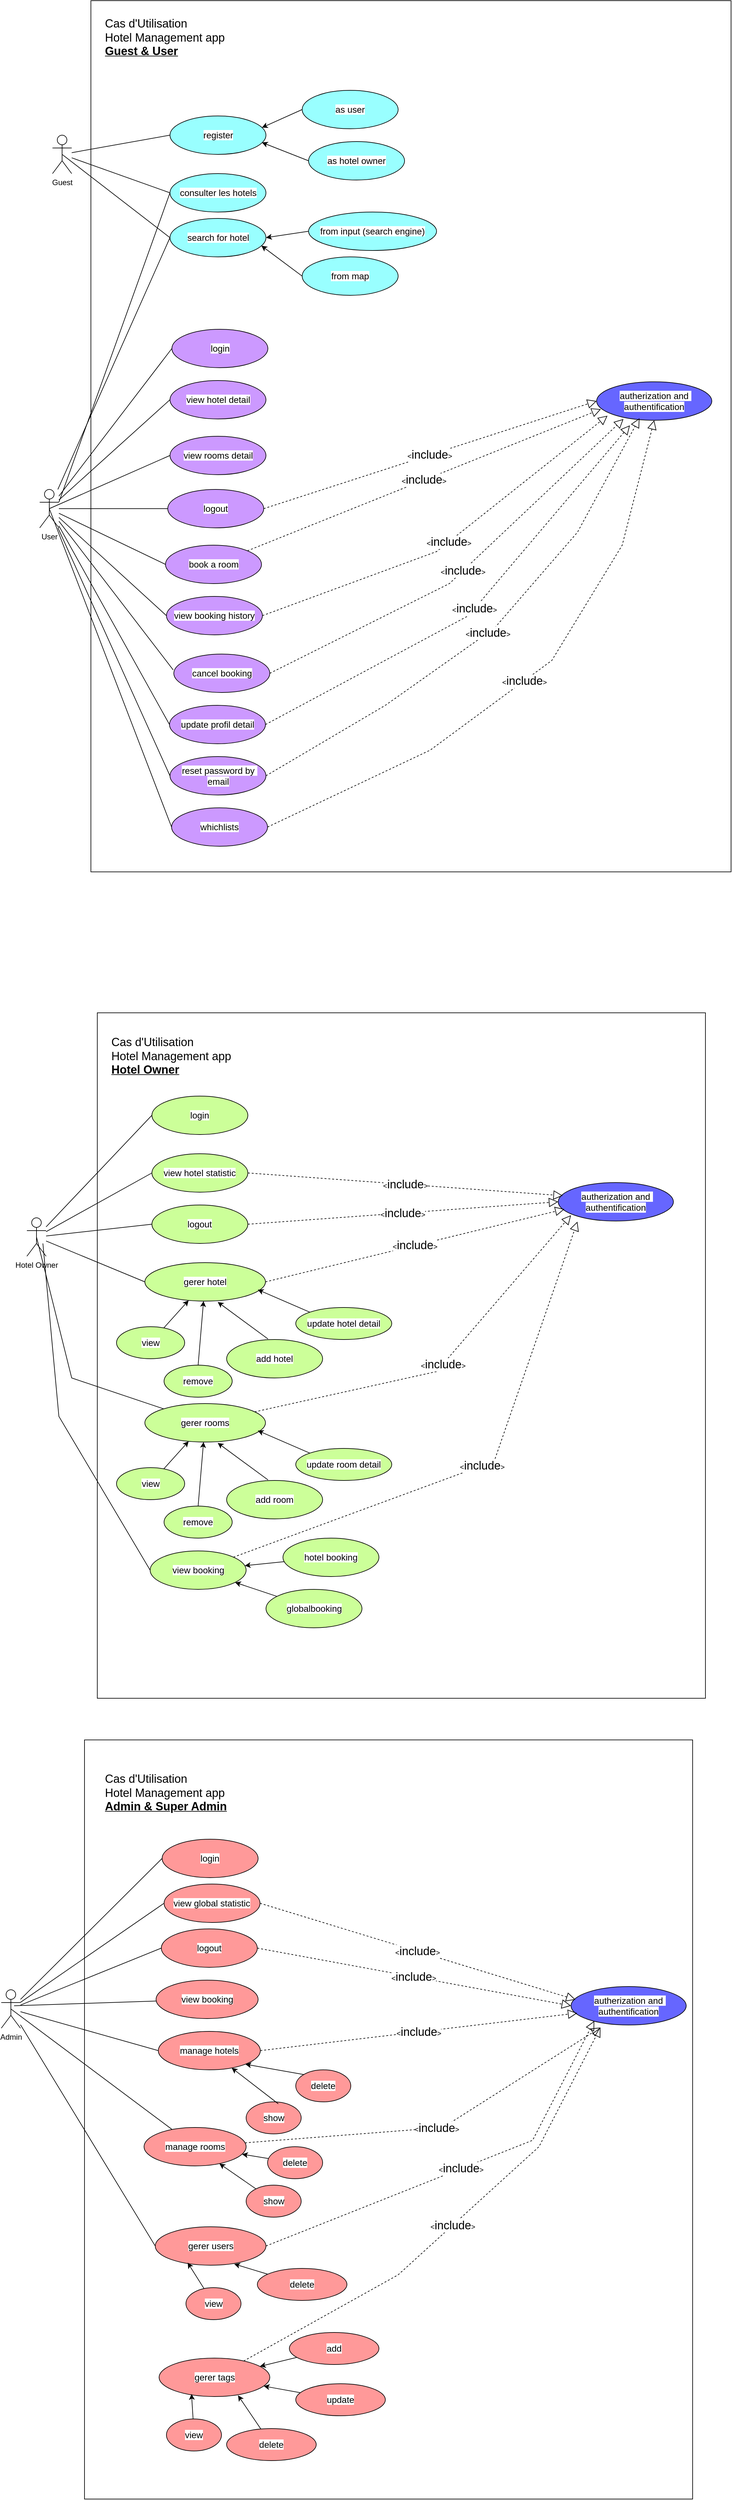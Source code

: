 <mxfile>
    <diagram id="GpANf77li3baw1R7QIYz" name="Page-1">
        <mxGraphModel dx="3803" dy="5560" grid="1" gridSize="10" guides="1" tooltips="1" connect="1" arrows="1" fold="1" page="1" pageScale="1" pageWidth="1100" pageHeight="850" background="#ffffff" math="0" shadow="0">
            <root>
                <mxCell id="0"/>
                <mxCell id="1" parent="0"/>
                <mxCell id="SRCQ-mJ2vQPZ1YFcp3_C-148" value="" style="rounded=0;whiteSpace=wrap;html=1;" parent="1" vertex="1">
                    <mxGeometry x="1200" y="-3080" width="1000" height="1360" as="geometry"/>
                </mxCell>
                <mxCell id="SRCQ-mJ2vQPZ1YFcp3_C-149" value="&lt;font style=&quot;font-size: 18px;&quot;&gt;Cas d&#39;Utilisation&lt;/font&gt;&lt;div&gt;&lt;font style=&quot;font-size: 18px;&quot;&gt;Hotel Management app&amp;nbsp;&lt;/font&gt;&lt;/div&gt;&lt;div&gt;&lt;span style=&quot;font-size: 18px;&quot;&gt;&lt;b&gt;&lt;u&gt;Guest &amp;amp; User&lt;/u&gt;&lt;/b&gt;&lt;/span&gt;&lt;/div&gt;" style="text;html=1;align=left;verticalAlign=middle;whiteSpace=wrap;rounded=0;" parent="1" vertex="1">
                    <mxGeometry x="1220" y="-3060" width="220" height="75" as="geometry"/>
                </mxCell>
                <mxCell id="SRCQ-mJ2vQPZ1YFcp3_C-150" value="&lt;div style=&quot;&quot;&gt;&lt;span style=&quot;color: light-dark(rgb(0, 0, 0), rgb(255, 255, 255)); font-size: 14px; white-space-collapse: preserve; background-color: rgb(255, 255, 255);&quot;&gt;&lt;font face=&quot;Nunito Sans, sans-serif&quot;&gt;autherization and authentification&lt;/font&gt;&lt;/span&gt;&lt;/div&gt;" style="ellipse;whiteSpace=wrap;html=1;fillColor=#6666FF;align=center;" parent="1" vertex="1">
                    <mxGeometry x="1990" y="-2485" width="180" height="60" as="geometry"/>
                </mxCell>
                <mxCell id="SRCQ-mJ2vQPZ1YFcp3_C-151" value="Guest" style="shape=umlActor;verticalLabelPosition=bottom;verticalAlign=top;html=1;outlineConnect=0;" parent="1" vertex="1">
                    <mxGeometry x="1140" y="-2870" width="30" height="60" as="geometry"/>
                </mxCell>
                <mxCell id="SRCQ-mJ2vQPZ1YFcp3_C-152" value="&lt;div style=&quot;text-align: start;&quot;&gt;&lt;font face=&quot;Nunito Sans, sans-serif&quot; color=&quot;#000000&quot;&gt;&lt;span style=&quot;font-size: 14px; white-space-collapse: preserve; background-color: rgb(255, 255, 255);&quot;&gt;register&lt;/span&gt;&lt;/font&gt;&lt;/div&gt;" style="ellipse;whiteSpace=wrap;html=1;fillColor=#99FFFF;" parent="1" vertex="1">
                    <mxGeometry x="1323.5" y="-2900" width="150" height="60" as="geometry"/>
                </mxCell>
                <mxCell id="SRCQ-mJ2vQPZ1YFcp3_C-153" value="&lt;div style=&quot;text-align: start;&quot;&gt;&lt;font face=&quot;Nunito Sans, sans-serif&quot; color=&quot;#000000&quot;&gt;&lt;span style=&quot;font-size: 14px; white-space-collapse: preserve; background-color: rgb(255, 255, 255);&quot;&gt;as user&lt;/span&gt;&lt;/font&gt;&lt;/div&gt;" style="ellipse;whiteSpace=wrap;html=1;fillColor=#99FFFF;" parent="1" vertex="1">
                    <mxGeometry x="1530" y="-2940" width="150" height="60" as="geometry"/>
                </mxCell>
                <mxCell id="SRCQ-mJ2vQPZ1YFcp3_C-154" value="&lt;div style=&quot;text-align: start;&quot;&gt;&lt;font face=&quot;Nunito Sans, sans-serif&quot; color=&quot;#000000&quot;&gt;&lt;span style=&quot;font-size: 14px; white-space-collapse: preserve; background-color: rgb(255, 255, 255);&quot;&gt;as hotel owner&lt;/span&gt;&lt;/font&gt;&lt;/div&gt;" style="ellipse;whiteSpace=wrap;html=1;fillColor=#99FFFF;" parent="1" vertex="1">
                    <mxGeometry x="1540" y="-2860" width="150" height="60" as="geometry"/>
                </mxCell>
                <mxCell id="SRCQ-mJ2vQPZ1YFcp3_C-155" value="&lt;div style=&quot;text-align: start;&quot;&gt;&lt;font face=&quot;Nunito Sans, sans-serif&quot; color=&quot;#000000&quot;&gt;&lt;span style=&quot;font-size: 14px; white-space-collapse: preserve; background-color: rgb(255, 255, 255);&quot;&gt;consulter les hotels&lt;/span&gt;&lt;/font&gt;&lt;/div&gt;" style="ellipse;whiteSpace=wrap;html=1;fillColor=#99FFFF;" parent="1" vertex="1">
                    <mxGeometry x="1323.5" y="-2810" width="150" height="60" as="geometry"/>
                </mxCell>
                <mxCell id="SRCQ-mJ2vQPZ1YFcp3_C-156" value="&lt;div style=&quot;text-align: start;&quot;&gt;&lt;font face=&quot;Nunito Sans, sans-serif&quot; color=&quot;#000000&quot;&gt;&lt;span style=&quot;font-size: 14px; white-space-collapse: preserve; background-color: rgb(255, 255, 255);&quot;&gt;search for hotel&lt;/span&gt;&lt;/font&gt;&lt;/div&gt;" style="ellipse;whiteSpace=wrap;html=1;fillColor=#99FFFF;" parent="1" vertex="1">
                    <mxGeometry x="1323.5" y="-2740" width="150" height="60" as="geometry"/>
                </mxCell>
                <mxCell id="SRCQ-mJ2vQPZ1YFcp3_C-157" value="&lt;div style=&quot;text-align: start;&quot;&gt;&lt;font face=&quot;Nunito Sans, sans-serif&quot; color=&quot;#000000&quot;&gt;&lt;span style=&quot;font-size: 14px; white-space-collapse: preserve; background-color: rgb(255, 255, 255);&quot;&gt;view hotel detail&lt;/span&gt;&lt;/font&gt;&lt;/div&gt;" style="ellipse;whiteSpace=wrap;html=1;fillColor=#CC99FF;" parent="1" vertex="1">
                    <mxGeometry x="1323.5" y="-2487" width="150" height="60" as="geometry"/>
                </mxCell>
                <mxCell id="SRCQ-mJ2vQPZ1YFcp3_C-158" value="&lt;div style=&quot;text-align: start;&quot;&gt;&lt;font face=&quot;Nunito Sans, sans-serif&quot; color=&quot;#000000&quot;&gt;&lt;span style=&quot;font-size: 14px; white-space-collapse: preserve; background-color: rgb(255, 255, 255);&quot;&gt;login&lt;/span&gt;&lt;/font&gt;&lt;/div&gt;" style="ellipse;whiteSpace=wrap;html=1;fillColor=#CC99FF;" parent="1" vertex="1">
                    <mxGeometry x="1326.5" y="-2567" width="150" height="60" as="geometry"/>
                </mxCell>
                <mxCell id="SRCQ-mJ2vQPZ1YFcp3_C-160" value="User" style="shape=umlActor;verticalLabelPosition=bottom;verticalAlign=top;html=1;outlineConnect=0;" parent="1" vertex="1">
                    <mxGeometry x="1120" y="-2317" width="30" height="60" as="geometry"/>
                </mxCell>
                <mxCell id="SRCQ-mJ2vQPZ1YFcp3_C-161" value="&lt;div style=&quot;text-align: start;&quot;&gt;&lt;font face=&quot;Nunito Sans, sans-serif&quot; color=&quot;#000000&quot;&gt;&lt;span style=&quot;font-size: 14px; background-color: rgb(255, 255, 255);&quot;&gt;book a room&lt;/span&gt;&lt;/font&gt;&lt;/div&gt;" style="ellipse;whiteSpace=wrap;html=1;fillColor=#CC99FF;" parent="1" vertex="1">
                    <mxGeometry x="1316.5" y="-2230" width="150" height="60" as="geometry"/>
                </mxCell>
                <mxCell id="SRCQ-mJ2vQPZ1YFcp3_C-162" value="&lt;div style=&quot;text-align: start;&quot;&gt;&lt;font face=&quot;Nunito Sans, sans-serif&quot; color=&quot;#000000&quot;&gt;&lt;span style=&quot;font-size: 14px; white-space-collapse: preserve; background-color: rgb(255, 255, 255);&quot;&gt;view booking history&lt;/span&gt;&lt;/font&gt;&lt;/div&gt;" style="ellipse;whiteSpace=wrap;html=1;fillColor=#CC99FF;" parent="1" vertex="1">
                    <mxGeometry x="1318" y="-2150" width="150" height="60" as="geometry"/>
                </mxCell>
                <mxCell id="SRCQ-mJ2vQPZ1YFcp3_C-163" value="&lt;div style=&quot;text-align: start;&quot;&gt;&lt;font face=&quot;Nunito Sans, sans-serif&quot; color=&quot;#000000&quot;&gt;&lt;span style=&quot;font-size: 14px; white-space-collapse: preserve; background-color: rgb(255, 255, 255);&quot;&gt;cancel booking&lt;/span&gt;&lt;/font&gt;&lt;/div&gt;" style="ellipse;whiteSpace=wrap;html=1;fillColor=#CC99FF;" parent="1" vertex="1">
                    <mxGeometry x="1329.5" y="-2060" width="150" height="60" as="geometry"/>
                </mxCell>
                <mxCell id="SRCQ-mJ2vQPZ1YFcp3_C-167" value="" style="endArrow=none;html=1;rounded=0;entryX=0;entryY=0.5;entryDx=0;entryDy=0;" parent="1" source="SRCQ-mJ2vQPZ1YFcp3_C-151" target="SRCQ-mJ2vQPZ1YFcp3_C-152" edge="1">
                    <mxGeometry width="50" height="50" relative="1" as="geometry">
                        <mxPoint x="1350" y="-2360" as="sourcePoint"/>
                        <mxPoint x="1400" y="-2410" as="targetPoint"/>
                    </mxGeometry>
                </mxCell>
                <mxCell id="SRCQ-mJ2vQPZ1YFcp3_C-168" value="" style="endArrow=none;html=1;rounded=0;entryX=0;entryY=0.5;entryDx=0;entryDy=0;" parent="1" source="SRCQ-mJ2vQPZ1YFcp3_C-151" target="SRCQ-mJ2vQPZ1YFcp3_C-155" edge="1">
                    <mxGeometry width="50" height="50" relative="1" as="geometry">
                        <mxPoint x="1160" y="-2473" as="sourcePoint"/>
                        <mxPoint x="1314" y="-2500" as="targetPoint"/>
                    </mxGeometry>
                </mxCell>
                <mxCell id="SRCQ-mJ2vQPZ1YFcp3_C-170" value="" style="endArrow=none;html=1;rounded=0;entryX=0;entryY=0.5;entryDx=0;entryDy=0;exitX=0.5;exitY=0.5;exitDx=0;exitDy=0;exitPerimeter=0;" parent="1" source="SRCQ-mJ2vQPZ1YFcp3_C-151" target="SRCQ-mJ2vQPZ1YFcp3_C-156" edge="1">
                    <mxGeometry width="50" height="50" relative="1" as="geometry">
                        <mxPoint x="1160" y="-2466" as="sourcePoint"/>
                        <mxPoint x="1325" y="-2426" as="targetPoint"/>
                    </mxGeometry>
                </mxCell>
                <mxCell id="SRCQ-mJ2vQPZ1YFcp3_C-173" value="" style="endArrow=classic;html=1;rounded=0;entryX=0.958;entryY=0.303;entryDx=0;entryDy=0;exitX=0;exitY=0.5;exitDx=0;exitDy=0;entryPerimeter=0;" parent="1" source="SRCQ-mJ2vQPZ1YFcp3_C-153" target="SRCQ-mJ2vQPZ1YFcp3_C-152" edge="1">
                    <mxGeometry width="50" height="50" relative="1" as="geometry">
                        <mxPoint x="1512" y="-2529.5" as="sourcePoint"/>
                        <mxPoint x="1436" y="-2490.5" as="targetPoint"/>
                    </mxGeometry>
                </mxCell>
                <mxCell id="SRCQ-mJ2vQPZ1YFcp3_C-174" value="" style="endArrow=classic;html=1;rounded=0;entryX=0.958;entryY=0.69;entryDx=0;entryDy=0;exitX=0;exitY=0.5;exitDx=0;exitDy=0;entryPerimeter=0;" parent="1" source="SRCQ-mJ2vQPZ1YFcp3_C-154" target="SRCQ-mJ2vQPZ1YFcp3_C-152" edge="1">
                    <mxGeometry width="50" height="50" relative="1" as="geometry">
                        <mxPoint x="1525" y="-2531" as="sourcePoint"/>
                        <mxPoint x="1464" y="-2500" as="targetPoint"/>
                    </mxGeometry>
                </mxCell>
                <mxCell id="SRCQ-mJ2vQPZ1YFcp3_C-175" value="" style="endArrow=none;html=1;rounded=0;entryX=0;entryY=0.5;entryDx=0;entryDy=0;" parent="1" source="SRCQ-mJ2vQPZ1YFcp3_C-160" target="SRCQ-mJ2vQPZ1YFcp3_C-161" edge="1">
                    <mxGeometry width="50" height="50" relative="1" as="geometry">
                        <mxPoint x="1160" y="-2271" as="sourcePoint"/>
                        <mxPoint x="1342" y="-2161" as="targetPoint"/>
                    </mxGeometry>
                </mxCell>
                <mxCell id="SRCQ-mJ2vQPZ1YFcp3_C-176" value="" style="endArrow=none;html=1;rounded=0;entryX=0;entryY=0.5;entryDx=0;entryDy=0;" parent="1" source="SRCQ-mJ2vQPZ1YFcp3_C-160" target="SRCQ-mJ2vQPZ1YFcp3_C-162" edge="1">
                    <mxGeometry width="50" height="50" relative="1" as="geometry">
                        <mxPoint x="1140" y="-2010" as="sourcePoint"/>
                        <mxPoint x="1318" y="-2007" as="targetPoint"/>
                    </mxGeometry>
                </mxCell>
                <mxCell id="SRCQ-mJ2vQPZ1YFcp3_C-177" value="" style="endArrow=none;html=1;rounded=0;entryX=-0.006;entryY=0.413;entryDx=0;entryDy=0;entryPerimeter=0;" parent="1" source="SRCQ-mJ2vQPZ1YFcp3_C-160" target="SRCQ-mJ2vQPZ1YFcp3_C-163" edge="1">
                    <mxGeometry width="50" height="50" relative="1" as="geometry">
                        <mxPoint x="1140" y="-2003" as="sourcePoint"/>
                        <mxPoint x="1330" y="-1909" as="targetPoint"/>
                    </mxGeometry>
                </mxCell>
                <mxCell id="SRCQ-mJ2vQPZ1YFcp3_C-180" value="&amp;lt;&lt;font style=&quot;font-size: 18px;&quot;&gt;include&lt;/font&gt;&amp;gt;" style="endArrow=block;dashed=1;endFill=0;endSize=12;html=1;rounded=0;entryX=0.037;entryY=0.712;entryDx=0;entryDy=0;exitX=1;exitY=0;exitDx=0;exitDy=0;entryPerimeter=0;" parent="1" source="SRCQ-mJ2vQPZ1YFcp3_C-161" target="SRCQ-mJ2vQPZ1YFcp3_C-150" edge="1">
                    <mxGeometry x="-0.002" width="160" relative="1" as="geometry">
                        <mxPoint x="1442" y="-1979" as="sourcePoint"/>
                        <mxPoint x="1647" y="-1919" as="targetPoint"/>
                        <Array as="points"/>
                        <mxPoint as="offset"/>
                    </mxGeometry>
                </mxCell>
                <mxCell id="SRCQ-mJ2vQPZ1YFcp3_C-187" value="" style="endArrow=none;html=1;rounded=0;entryX=0;entryY=0.5;entryDx=0;entryDy=0;" parent="1" source="SRCQ-mJ2vQPZ1YFcp3_C-160" target="SRCQ-mJ2vQPZ1YFcp3_C-158" edge="1">
                    <mxGeometry width="50" height="50" relative="1" as="geometry">
                        <mxPoint x="1140" y="-2014" as="sourcePoint"/>
                        <mxPoint x="1298" y="-2057" as="targetPoint"/>
                    </mxGeometry>
                </mxCell>
                <mxCell id="SRCQ-mJ2vQPZ1YFcp3_C-188" value="&lt;div style=&quot;text-align: start;&quot;&gt;&lt;font face=&quot;Nunito Sans, sans-serif&quot; color=&quot;#000000&quot;&gt;&lt;span style=&quot;font-size: 14px; white-space-collapse: preserve; background-color: rgb(255, 255, 255);&quot;&gt;logout&lt;/span&gt;&lt;/font&gt;&lt;/div&gt;" style="ellipse;whiteSpace=wrap;html=1;fillColor=#CC99FF;" parent="1" vertex="1">
                    <mxGeometry x="1320" y="-2317" width="150" height="60" as="geometry"/>
                </mxCell>
                <mxCell id="SRCQ-mJ2vQPZ1YFcp3_C-190" value="" style="endArrow=none;html=1;rounded=0;entryX=0;entryY=0.5;entryDx=0;entryDy=0;" parent="1" source="SRCQ-mJ2vQPZ1YFcp3_C-160" target="SRCQ-mJ2vQPZ1YFcp3_C-188" edge="1">
                    <mxGeometry width="50" height="50" relative="1" as="geometry">
                        <mxPoint x="1140" y="-2024" as="sourcePoint"/>
                        <mxPoint x="1313" y="-2180" as="targetPoint"/>
                    </mxGeometry>
                </mxCell>
                <mxCell id="SRCQ-mJ2vQPZ1YFcp3_C-191" value="&amp;lt;&lt;font style=&quot;font-size: 18px;&quot;&gt;include&lt;/font&gt;&amp;gt;" style="endArrow=block;dashed=1;endFill=0;endSize=12;html=1;rounded=0;exitX=1;exitY=0.5;exitDx=0;exitDy=0;entryX=0;entryY=0.5;entryDx=0;entryDy=0;" parent="1" source="SRCQ-mJ2vQPZ1YFcp3_C-188" target="SRCQ-mJ2vQPZ1YFcp3_C-150" edge="1">
                    <mxGeometry x="-0.002" width="160" relative="1" as="geometry">
                        <mxPoint x="1438" y="-2039" as="sourcePoint"/>
                        <mxPoint x="1950" y="-2180" as="targetPoint"/>
                        <Array as="points"/>
                        <mxPoint as="offset"/>
                    </mxGeometry>
                </mxCell>
                <mxCell id="SRCQ-mJ2vQPZ1YFcp3_C-192" value="" style="endArrow=none;html=1;rounded=0;entryX=0;entryY=0.5;entryDx=0;entryDy=0;" parent="1" source="SRCQ-mJ2vQPZ1YFcp3_C-160" target="SRCQ-mJ2vQPZ1YFcp3_C-157" edge="1">
                    <mxGeometry width="50" height="50" relative="1" as="geometry">
                        <mxPoint x="1140" y="-2024" as="sourcePoint"/>
                        <mxPoint x="1314" y="-2180" as="targetPoint"/>
                    </mxGeometry>
                </mxCell>
                <mxCell id="SRCQ-mJ2vQPZ1YFcp3_C-194" value="" style="rounded=0;whiteSpace=wrap;html=1;" parent="1" vertex="1">
                    <mxGeometry x="1210" y="-1500" width="950" height="1070" as="geometry"/>
                </mxCell>
                <mxCell id="SRCQ-mJ2vQPZ1YFcp3_C-195" value="&lt;font style=&quot;font-size: 18px;&quot;&gt;Cas d&#39;Utilisation&amp;nbsp;&lt;/font&gt;&lt;div&gt;&lt;font style=&quot;font-size: 18px;&quot;&gt;Hotel Management app&lt;/font&gt;&lt;/div&gt;&lt;div&gt;&lt;font style=&quot;font-size: 18px;&quot;&gt;&lt;b&gt;&lt;u&gt;Hotel Owner&lt;/u&gt;&lt;/b&gt;&lt;/font&gt;&lt;/div&gt;" style="text;html=1;align=left;verticalAlign=middle;whiteSpace=wrap;rounded=0;" parent="1" vertex="1">
                    <mxGeometry x="1230" y="-1465" width="276.5" height="65" as="geometry"/>
                </mxCell>
                <mxCell id="SRCQ-mJ2vQPZ1YFcp3_C-196" value="&lt;div style=&quot;&quot;&gt;&lt;span style=&quot;color: light-dark(rgb(0, 0, 0), rgb(255, 255, 255)); font-size: 14px; white-space-collapse: preserve; background-color: rgb(255, 255, 255);&quot;&gt;&lt;font face=&quot;Nunito Sans, sans-serif&quot;&gt;autherization and authentification&lt;/font&gt;&lt;/span&gt;&lt;/div&gt;" style="ellipse;whiteSpace=wrap;html=1;fillColor=#6666FF;align=center;" parent="1" vertex="1">
                    <mxGeometry x="1930" y="-1235" width="180" height="60" as="geometry"/>
                </mxCell>
                <mxCell id="SRCQ-mJ2vQPZ1YFcp3_C-203" value="&lt;div style=&quot;text-align: start;&quot;&gt;&lt;span style=&quot;font-family: &amp;quot;Nunito Sans&amp;quot;, sans-serif; font-size: 14px; text-align: center; white-space-collapse: preserve; background-color: rgb(255, 255, 255);&quot;&gt;view hotel statistic&lt;/span&gt;&lt;/div&gt;" style="ellipse;whiteSpace=wrap;html=1;fillColor=#CCFF99;" parent="1" vertex="1">
                    <mxGeometry x="1295.25" y="-1280" width="150" height="60" as="geometry"/>
                </mxCell>
                <mxCell id="SRCQ-mJ2vQPZ1YFcp3_C-204" value="&lt;div style=&quot;text-align: start;&quot;&gt;&lt;font face=&quot;Nunito Sans, sans-serif&quot; color=&quot;#000000&quot;&gt;&lt;span style=&quot;font-size: 14px; white-space-collapse: preserve; background-color: rgb(255, 255, 255);&quot;&gt;login&lt;/span&gt;&lt;/font&gt;&lt;/div&gt;" style="ellipse;whiteSpace=wrap;html=1;fillColor=#CCFF99;" parent="1" vertex="1">
                    <mxGeometry x="1295.25" y="-1370" width="150" height="60" as="geometry"/>
                </mxCell>
                <mxCell id="SRCQ-mJ2vQPZ1YFcp3_C-205" value="Hotel Owner" style="shape=umlActor;verticalLabelPosition=bottom;verticalAlign=top;html=1;outlineConnect=0;" parent="1" vertex="1">
                    <mxGeometry x="1100" y="-1180" width="30" height="60" as="geometry"/>
                </mxCell>
                <mxCell id="SRCQ-mJ2vQPZ1YFcp3_C-216" value="" style="endArrow=none;html=1;rounded=0;entryX=0;entryY=0.5;entryDx=0;entryDy=0;" parent="1" source="SRCQ-mJ2vQPZ1YFcp3_C-205" target="SRCQ-mJ2vQPZ1YFcp3_C-228" edge="1">
                    <mxGeometry width="50" height="50" relative="1" as="geometry">
                        <mxPoint x="1150" y="-840" as="sourcePoint"/>
                        <mxPoint x="1301.75" y="-1000" as="targetPoint"/>
                    </mxGeometry>
                </mxCell>
                <mxCell id="SRCQ-mJ2vQPZ1YFcp3_C-222" value="" style="endArrow=none;html=1;rounded=0;entryX=0;entryY=0.5;entryDx=0;entryDy=0;" parent="1" source="SRCQ-mJ2vQPZ1YFcp3_C-205" target="SRCQ-mJ2vQPZ1YFcp3_C-204" edge="1">
                    <mxGeometry width="50" height="50" relative="1" as="geometry">
                        <mxPoint x="1150" y="-844" as="sourcePoint"/>
                        <mxPoint x="1308" y="-887" as="targetPoint"/>
                    </mxGeometry>
                </mxCell>
                <mxCell id="SRCQ-mJ2vQPZ1YFcp3_C-223" value="&lt;div style=&quot;text-align: start;&quot;&gt;&lt;font face=&quot;Nunito Sans, sans-serif&quot; color=&quot;#000000&quot;&gt;&lt;span style=&quot;font-size: 14px; white-space-collapse: preserve; background-color: rgb(255, 255, 255);&quot;&gt;logout&lt;/span&gt;&lt;/font&gt;&lt;/div&gt;" style="ellipse;whiteSpace=wrap;html=1;fillColor=#CCFF99;" parent="1" vertex="1">
                    <mxGeometry x="1295.25" y="-1200" width="150" height="60" as="geometry"/>
                </mxCell>
                <mxCell id="SRCQ-mJ2vQPZ1YFcp3_C-224" value="" style="endArrow=none;html=1;rounded=0;entryX=0;entryY=0.5;entryDx=0;entryDy=0;" parent="1" source="SRCQ-mJ2vQPZ1YFcp3_C-205" target="SRCQ-mJ2vQPZ1YFcp3_C-223" edge="1">
                    <mxGeometry width="50" height="50" relative="1" as="geometry">
                        <mxPoint x="1150" y="-854" as="sourcePoint"/>
                        <mxPoint x="1323" y="-1010" as="targetPoint"/>
                    </mxGeometry>
                </mxCell>
                <mxCell id="SRCQ-mJ2vQPZ1YFcp3_C-225" value="&amp;lt;&lt;font style=&quot;font-size: 18px;&quot;&gt;include&lt;/font&gt;&amp;gt;" style="endArrow=block;dashed=1;endFill=0;endSize=12;html=1;rounded=0;exitX=1;exitY=0.5;exitDx=0;exitDy=0;entryX=0;entryY=0.5;entryDx=0;entryDy=0;" parent="1" source="SRCQ-mJ2vQPZ1YFcp3_C-223" target="SRCQ-mJ2vQPZ1YFcp3_C-196" edge="1">
                    <mxGeometry x="-0.002" width="160" relative="1" as="geometry">
                        <mxPoint x="1448" y="-869" as="sourcePoint"/>
                        <mxPoint x="1960" y="-1010" as="targetPoint"/>
                        <Array as="points"/>
                        <mxPoint as="offset"/>
                    </mxGeometry>
                </mxCell>
                <mxCell id="SRCQ-mJ2vQPZ1YFcp3_C-226" value="" style="endArrow=none;html=1;rounded=0;entryX=0;entryY=0.5;entryDx=0;entryDy=0;" parent="1" source="SRCQ-mJ2vQPZ1YFcp3_C-205" target="SRCQ-mJ2vQPZ1YFcp3_C-203" edge="1">
                    <mxGeometry width="50" height="50" relative="1" as="geometry">
                        <mxPoint x="1150" y="-854" as="sourcePoint"/>
                        <mxPoint x="1324" y="-1010" as="targetPoint"/>
                    </mxGeometry>
                </mxCell>
                <mxCell id="SRCQ-mJ2vQPZ1YFcp3_C-227" value="&amp;lt;&lt;font style=&quot;font-size: 18px;&quot;&gt;include&lt;/font&gt;&amp;gt;" style="endArrow=block;dashed=1;endFill=0;endSize=12;html=1;rounded=0;exitX=1;exitY=0.5;exitDx=0;exitDy=0;entryX=0.039;entryY=0.341;entryDx=0;entryDy=0;entryPerimeter=0;" parent="1" source="SRCQ-mJ2vQPZ1YFcp3_C-203" target="SRCQ-mJ2vQPZ1YFcp3_C-196" edge="1">
                    <mxGeometry x="-0.002" width="160" relative="1" as="geometry">
                        <mxPoint x="1473" y="-930" as="sourcePoint"/>
                        <mxPoint x="1970" y="-1000" as="targetPoint"/>
                        <Array as="points"/>
                        <mxPoint as="offset"/>
                    </mxGeometry>
                </mxCell>
                <mxCell id="SRCQ-mJ2vQPZ1YFcp3_C-228" value="&lt;div style=&quot;text-align: start;&quot;&gt;&lt;font face=&quot;Nunito Sans, sans-serif&quot; color=&quot;#000000&quot;&gt;&lt;span style=&quot;font-size: 14px; white-space-collapse: preserve; background-color: rgb(255, 255, 255);&quot;&gt;gerer hotel&lt;/span&gt;&lt;/font&gt;&lt;/div&gt;" style="ellipse;whiteSpace=wrap;html=1;fillColor=#CCFF99;" parent="1" vertex="1">
                    <mxGeometry x="1284.25" y="-1110" width="188.5" height="60" as="geometry"/>
                </mxCell>
                <mxCell id="SRCQ-mJ2vQPZ1YFcp3_C-229" value="&lt;div style=&quot;&quot;&gt;&lt;span style=&quot;color: light-dark(rgb(0, 0, 0), rgb(255, 255, 255)); font-size: 14px; white-space-collapse: preserve; background-color: rgb(255, 255, 255);&quot;&gt;&lt;font face=&quot;Nunito Sans, sans-serif&quot;&gt;remove&lt;/font&gt;&lt;/span&gt;&lt;/div&gt;" style="ellipse;whiteSpace=wrap;html=1;fillColor=#CCFF99;align=center;" parent="1" vertex="1">
                    <mxGeometry x="1314.25" y="-950" width="106.5" height="50" as="geometry"/>
                </mxCell>
                <mxCell id="SRCQ-mJ2vQPZ1YFcp3_C-230" value="&lt;div style=&quot;text-align: start;&quot;&gt;&lt;font face=&quot;Nunito Sans, sans-serif&quot; color=&quot;#000000&quot;&gt;&lt;span style=&quot;font-size: 14px; white-space-collapse: preserve; background-color: rgb(255, 255, 255);&quot;&gt;add hotel&lt;/span&gt;&lt;/font&gt;&lt;/div&gt;" style="ellipse;whiteSpace=wrap;html=1;fillColor=#CCFF99;" parent="1" vertex="1">
                    <mxGeometry x="1412" y="-990" width="150" height="60" as="geometry"/>
                </mxCell>
                <mxCell id="SRCQ-mJ2vQPZ1YFcp3_C-231" value="&lt;div style=&quot;&quot;&gt;&lt;span style=&quot;color: light-dark(rgb(0, 0, 0), rgb(255, 255, 255)); font-size: 14px; white-space-collapse: preserve; background-color: rgb(255, 255, 255);&quot;&gt;&lt;font face=&quot;Nunito Sans, sans-serif&quot;&gt;update hotel detail&lt;/font&gt;&lt;/span&gt;&lt;/div&gt;" style="ellipse;whiteSpace=wrap;html=1;fillColor=#CCFF99;align=center;" parent="1" vertex="1">
                    <mxGeometry x="1520" y="-1040" width="150" height="50" as="geometry"/>
                </mxCell>
                <mxCell id="SRCQ-mJ2vQPZ1YFcp3_C-232" value="" style="endArrow=classic;html=1;rounded=0;exitX=0.5;exitY=0;exitDx=0;exitDy=0;" parent="1" source="SRCQ-mJ2vQPZ1YFcp3_C-229" target="SRCQ-mJ2vQPZ1YFcp3_C-228" edge="1">
                    <mxGeometry width="50" height="50" relative="1" as="geometry">
                        <mxPoint x="1506.5" y="-970" as="sourcePoint"/>
                        <mxPoint x="1433.5" y="-999" as="targetPoint"/>
                    </mxGeometry>
                </mxCell>
                <mxCell id="SRCQ-mJ2vQPZ1YFcp3_C-233" value="" style="endArrow=classic;html=1;rounded=0;entryX=0.604;entryY=1.024;entryDx=0;entryDy=0;exitX=0.431;exitY=-0.015;exitDx=0;exitDy=0;exitPerimeter=0;entryPerimeter=0;" parent="1" source="SRCQ-mJ2vQPZ1YFcp3_C-230" target="SRCQ-mJ2vQPZ1YFcp3_C-228" edge="1">
                    <mxGeometry width="50" height="50" relative="1" as="geometry">
                        <mxPoint x="1343" y="-968" as="sourcePoint"/>
                        <mxPoint x="1353" y="-1029" as="targetPoint"/>
                    </mxGeometry>
                </mxCell>
                <mxCell id="SRCQ-mJ2vQPZ1YFcp3_C-234" value="" style="endArrow=classic;html=1;rounded=0;entryX=0.936;entryY=0.703;entryDx=0;entryDy=0;exitX=0;exitY=0;exitDx=0;exitDy=0;entryPerimeter=0;" parent="1" source="SRCQ-mJ2vQPZ1YFcp3_C-231" target="SRCQ-mJ2vQPZ1YFcp3_C-228" edge="1">
                    <mxGeometry width="50" height="50" relative="1" as="geometry">
                        <mxPoint x="1454" y="-965" as="sourcePoint"/>
                        <mxPoint x="1433" y="-1020" as="targetPoint"/>
                    </mxGeometry>
                </mxCell>
                <mxCell id="SRCQ-mJ2vQPZ1YFcp3_C-235" value="&amp;lt;&lt;font style=&quot;font-size: 18px;&quot;&gt;include&lt;/font&gt;&amp;gt;" style="endArrow=block;dashed=1;endFill=0;endSize=12;html=1;rounded=0;exitX=1;exitY=0.5;exitDx=0;exitDy=0;entryX=0.054;entryY=0.691;entryDx=0;entryDy=0;entryPerimeter=0;" parent="1" source="SRCQ-mJ2vQPZ1YFcp3_C-228" target="SRCQ-mJ2vQPZ1YFcp3_C-196" edge="1">
                    <mxGeometry x="-0.002" width="160" relative="1" as="geometry">
                        <mxPoint x="1455" y="-1160" as="sourcePoint"/>
                        <mxPoint x="1970" y="-1000" as="targetPoint"/>
                        <Array as="points"/>
                        <mxPoint as="offset"/>
                    </mxGeometry>
                </mxCell>
                <mxCell id="SRCQ-mJ2vQPZ1YFcp3_C-236" value="" style="rounded=0;whiteSpace=wrap;html=1;" parent="1" vertex="1">
                    <mxGeometry x="1190" y="-365" width="950" height="1185" as="geometry"/>
                </mxCell>
                <mxCell id="SRCQ-mJ2vQPZ1YFcp3_C-237" value="&lt;font style=&quot;font-size: 18px;&quot;&gt;Cas d&#39;Utilisation&amp;nbsp;&lt;/font&gt;&lt;div&gt;&lt;font style=&quot;font-size: 18px;&quot;&gt;Hotel Management app&lt;/font&gt;&lt;/div&gt;&lt;div&gt;&lt;font style=&quot;font-size: 18px;&quot;&gt;&lt;b&gt;&lt;u&gt;Admin &amp;amp; Super Admin&lt;/u&gt;&lt;/b&gt;&lt;/font&gt;&lt;/div&gt;" style="text;html=1;align=left;verticalAlign=middle;whiteSpace=wrap;rounded=0;" parent="1" vertex="1">
                    <mxGeometry x="1220" y="-315" width="276.5" height="65" as="geometry"/>
                </mxCell>
                <mxCell id="SRCQ-mJ2vQPZ1YFcp3_C-238" value="&lt;div style=&quot;&quot;&gt;&lt;span style=&quot;color: light-dark(rgb(0, 0, 0), rgb(255, 255, 255)); font-size: 14px; white-space-collapse: preserve; background-color: rgb(255, 255, 255);&quot;&gt;&lt;font face=&quot;Nunito Sans, sans-serif&quot;&gt;autherization and authentification&lt;/font&gt;&lt;/span&gt;&lt;/div&gt;" style="ellipse;whiteSpace=wrap;html=1;fillColor=#6666FF;align=center;" parent="1" vertex="1">
                    <mxGeometry x="1950" y="20" width="180" height="60" as="geometry"/>
                </mxCell>
                <mxCell id="SRCQ-mJ2vQPZ1YFcp3_C-239" value="&lt;div style=&quot;text-align: start;&quot;&gt;&lt;span style=&quot;font-family: &amp;quot;Nunito Sans&amp;quot;, sans-serif; font-size: 14px; text-align: center; white-space-collapse: preserve; background-color: rgb(255, 255, 255);&quot;&gt;view global statistic&lt;/span&gt;&lt;/div&gt;" style="ellipse;whiteSpace=wrap;html=1;fillColor=#FF9999;" parent="1" vertex="1">
                    <mxGeometry x="1314.25" y="-140" width="150" height="60" as="geometry"/>
                </mxCell>
                <mxCell id="SRCQ-mJ2vQPZ1YFcp3_C-240" value="&lt;div style=&quot;text-align: start;&quot;&gt;&lt;font face=&quot;Nunito Sans, sans-serif&quot; color=&quot;#000000&quot;&gt;&lt;span style=&quot;font-size: 14px; white-space-collapse: preserve; background-color: rgb(255, 255, 255);&quot;&gt;login&lt;/span&gt;&lt;/font&gt;&lt;/div&gt;" style="ellipse;whiteSpace=wrap;html=1;fillColor=#FF9999;" parent="1" vertex="1">
                    <mxGeometry x="1311.25" y="-210" width="150" height="60" as="geometry"/>
                </mxCell>
                <mxCell id="SRCQ-mJ2vQPZ1YFcp3_C-241" value="Admin" style="shape=umlActor;verticalLabelPosition=bottom;verticalAlign=top;html=1;outlineConnect=0;" parent="1" vertex="1">
                    <mxGeometry x="1060" y="25" width="30" height="60" as="geometry"/>
                </mxCell>
                <mxCell id="SRCQ-mJ2vQPZ1YFcp3_C-243" value="" style="endArrow=none;html=1;rounded=0;entryX=0;entryY=0.5;entryDx=0;entryDy=0;" parent="1" source="SRCQ-mJ2vQPZ1YFcp3_C-241" target="SRCQ-mJ2vQPZ1YFcp3_C-240" edge="1">
                    <mxGeometry width="50" height="50" relative="1" as="geometry">
                        <mxPoint x="1260" y="306" as="sourcePoint"/>
                        <mxPoint x="1418" y="263" as="targetPoint"/>
                    </mxGeometry>
                </mxCell>
                <mxCell id="SRCQ-mJ2vQPZ1YFcp3_C-244" value="&lt;div style=&quot;text-align: start;&quot;&gt;&lt;font face=&quot;Nunito Sans, sans-serif&quot; color=&quot;#000000&quot;&gt;&lt;span style=&quot;font-size: 14px; white-space-collapse: preserve; background-color: rgb(255, 255, 255);&quot;&gt;logout&lt;/span&gt;&lt;/font&gt;&lt;/div&gt;" style="ellipse;whiteSpace=wrap;html=1;fillColor=#FF9999;" parent="1" vertex="1">
                    <mxGeometry x="1310" y="-70" width="150" height="60" as="geometry"/>
                </mxCell>
                <mxCell id="SRCQ-mJ2vQPZ1YFcp3_C-245" value="" style="endArrow=none;html=1;rounded=0;entryX=0;entryY=0.5;entryDx=0;entryDy=0;" parent="1" source="SRCQ-mJ2vQPZ1YFcp3_C-241" target="SRCQ-mJ2vQPZ1YFcp3_C-244" edge="1">
                    <mxGeometry width="50" height="50" relative="1" as="geometry">
                        <mxPoint x="1260" y="296" as="sourcePoint"/>
                        <mxPoint x="1433" y="140" as="targetPoint"/>
                    </mxGeometry>
                </mxCell>
                <mxCell id="SRCQ-mJ2vQPZ1YFcp3_C-246" value="&amp;lt;&lt;font style=&quot;font-size: 18px;&quot;&gt;include&lt;/font&gt;&amp;gt;" style="endArrow=block;dashed=1;endFill=0;endSize=12;html=1;rounded=0;exitX=1;exitY=0.5;exitDx=0;exitDy=0;entryX=0;entryY=0.5;entryDx=0;entryDy=0;" parent="1" source="SRCQ-mJ2vQPZ1YFcp3_C-244" target="SRCQ-mJ2vQPZ1YFcp3_C-238" edge="1">
                    <mxGeometry x="-0.002" width="160" relative="1" as="geometry">
                        <mxPoint x="1558" y="281" as="sourcePoint"/>
                        <mxPoint x="2070" y="140" as="targetPoint"/>
                        <Array as="points"/>
                        <mxPoint as="offset"/>
                    </mxGeometry>
                </mxCell>
                <mxCell id="SRCQ-mJ2vQPZ1YFcp3_C-247" value="" style="endArrow=none;html=1;rounded=0;entryX=0;entryY=0.5;entryDx=0;entryDy=0;" parent="1" source="SRCQ-mJ2vQPZ1YFcp3_C-241" target="SRCQ-mJ2vQPZ1YFcp3_C-239" edge="1">
                    <mxGeometry width="50" height="50" relative="1" as="geometry">
                        <mxPoint x="1260" y="296" as="sourcePoint"/>
                        <mxPoint x="1434" y="140" as="targetPoint"/>
                    </mxGeometry>
                </mxCell>
                <mxCell id="SRCQ-mJ2vQPZ1YFcp3_C-248" value="&amp;lt;&lt;font style=&quot;font-size: 18px;&quot;&gt;include&lt;/font&gt;&amp;gt;" style="endArrow=block;dashed=1;endFill=0;endSize=12;html=1;rounded=0;exitX=1;exitY=0.5;exitDx=0;exitDy=0;entryX=0.039;entryY=0.341;entryDx=0;entryDy=0;entryPerimeter=0;" parent="1" source="SRCQ-mJ2vQPZ1YFcp3_C-239" target="SRCQ-mJ2vQPZ1YFcp3_C-238" edge="1">
                    <mxGeometry x="-0.002" width="160" relative="1" as="geometry">
                        <mxPoint x="1583" y="220" as="sourcePoint"/>
                        <mxPoint x="2080" y="150" as="targetPoint"/>
                        <Array as="points"/>
                        <mxPoint as="offset"/>
                    </mxGeometry>
                </mxCell>
                <mxCell id="SRCQ-mJ2vQPZ1YFcp3_C-256" value="&amp;lt;&lt;font style=&quot;font-size: 18px;&quot;&gt;include&lt;/font&gt;&amp;gt;" style="endArrow=block;dashed=1;endFill=0;endSize=12;html=1;rounded=0;exitX=1;exitY=0.5;exitDx=0;exitDy=0;entryX=0.054;entryY=0.691;entryDx=0;entryDy=0;entryPerimeter=0;" parent="1" source="SRCQ-mJ2vQPZ1YFcp3_C-257" target="SRCQ-mJ2vQPZ1YFcp3_C-238" edge="1">
                    <mxGeometry x="-0.002" width="160" relative="1" as="geometry">
                        <mxPoint x="1582.75" y="80" as="sourcePoint"/>
                        <mxPoint x="2080" y="150" as="targetPoint"/>
                        <Array as="points"/>
                        <mxPoint as="offset"/>
                    </mxGeometry>
                </mxCell>
                <mxCell id="SRCQ-mJ2vQPZ1YFcp3_C-257" value="&lt;div style=&quot;&quot;&gt;&lt;span style=&quot;color: light-dark(rgb(0, 0, 0), rgb(255, 255, 255)); font-size: 14px; white-space-collapse: preserve; background-color: rgb(255, 255, 255);&quot;&gt;&lt;font face=&quot;Nunito Sans, sans-serif&quot;&gt;manage hotels&lt;/font&gt;&lt;/span&gt;&lt;/div&gt;" style="ellipse;whiteSpace=wrap;html=1;fillColor=#FF9999;align=center;" parent="1" vertex="1">
                    <mxGeometry x="1305.25" y="90" width="159.5" height="60" as="geometry"/>
                </mxCell>
                <mxCell id="SRCQ-mJ2vQPZ1YFcp3_C-258" value="&lt;div style=&quot;&quot;&gt;&lt;span style=&quot;color: light-dark(rgb(0, 0, 0), rgb(255, 255, 255)); font-size: 14px; white-space-collapse: preserve; background-color: rgb(255, 255, 255);&quot;&gt;&lt;font face=&quot;Nunito Sans, sans-serif&quot;&gt;show&lt;/font&gt;&lt;/span&gt;&lt;/div&gt;" style="ellipse;whiteSpace=wrap;html=1;fillColor=#FF9999;align=center;" parent="1" vertex="1">
                    <mxGeometry x="1442.5" y="200" width="86" height="50" as="geometry"/>
                </mxCell>
                <mxCell id="SRCQ-mJ2vQPZ1YFcp3_C-260" value="&lt;div style=&quot;&quot;&gt;&lt;span style=&quot;color: light-dark(rgb(0, 0, 0), rgb(255, 255, 255)); font-size: 14px; white-space-collapse: preserve; background-color: rgb(255, 255, 255);&quot;&gt;&lt;font face=&quot;Nunito Sans, sans-serif&quot;&gt;delete&lt;/font&gt;&lt;/span&gt;&lt;/div&gt;" style="ellipse;whiteSpace=wrap;html=1;fillColor=#FF9999;align=center;" parent="1" vertex="1">
                    <mxGeometry x="1520" y="150" width="86" height="50" as="geometry"/>
                </mxCell>
                <mxCell id="SRCQ-mJ2vQPZ1YFcp3_C-262" value="" style="endArrow=classic;html=1;exitX=0.584;exitY=0.061;exitDx=0;exitDy=0;exitPerimeter=0;" parent="1" source="SRCQ-mJ2vQPZ1YFcp3_C-258" target="SRCQ-mJ2vQPZ1YFcp3_C-257" edge="1">
                    <mxGeometry width="50" height="50" relative="1" as="geometry">
                        <mxPoint x="1287" y="242" as="sourcePoint"/>
                        <mxPoint x="1290" y="195" as="targetPoint"/>
                    </mxGeometry>
                </mxCell>
                <mxCell id="SRCQ-mJ2vQPZ1YFcp3_C-264" value="" style="endArrow=classic;html=1;entryX=1;entryY=1;entryDx=0;entryDy=0;exitX=0;exitY=0;exitDx=0;exitDy=0;" parent="1" source="SRCQ-mJ2vQPZ1YFcp3_C-260" target="SRCQ-mJ2vQPZ1YFcp3_C-257" edge="1">
                    <mxGeometry width="50" height="50" relative="1" as="geometry">
                        <mxPoint x="1424.75" y="356" as="sourcePoint"/>
                        <mxPoint x="1405.75" y="310" as="targetPoint"/>
                    </mxGeometry>
                </mxCell>
                <mxCell id="SRCQ-mJ2vQPZ1YFcp3_C-265" value="" style="endArrow=none;html=1;rounded=0;entryX=0;entryY=0.5;entryDx=0;entryDy=0;" parent="1" source="SRCQ-mJ2vQPZ1YFcp3_C-241" target="SRCQ-mJ2vQPZ1YFcp3_C-257" edge="1">
                    <mxGeometry width="50" height="50" relative="1" as="geometry">
                        <mxPoint x="1100" y="64" as="sourcePoint"/>
                        <mxPoint x="1320" y="50" as="targetPoint"/>
                    </mxGeometry>
                </mxCell>
                <mxCell id="SRCQ-mJ2vQPZ1YFcp3_C-266" value="&lt;div style=&quot;&quot;&gt;&lt;span style=&quot;color: light-dark(rgb(0, 0, 0), rgb(255, 255, 255)); font-size: 14px; white-space-collapse: preserve; background-color: rgb(255, 255, 255);&quot;&gt;&lt;font face=&quot;Nunito Sans, sans-serif&quot;&gt;gerer users&lt;/font&gt;&lt;/span&gt;&lt;/div&gt;" style="ellipse;whiteSpace=wrap;html=1;fillColor=#FF9999;align=center;" parent="1" vertex="1">
                    <mxGeometry x="1300.5" y="395" width="173" height="60" as="geometry"/>
                </mxCell>
                <mxCell id="SRCQ-mJ2vQPZ1YFcp3_C-267" value="&lt;div style=&quot;&quot;&gt;&lt;span style=&quot;color: light-dark(rgb(0, 0, 0), rgb(255, 255, 255)); font-size: 14px; white-space-collapse: preserve; background-color: rgb(255, 255, 255);&quot;&gt;&lt;font face=&quot;Nunito Sans, sans-serif&quot;&gt;view&lt;/font&gt;&lt;/span&gt;&lt;/div&gt;" style="ellipse;whiteSpace=wrap;html=1;fillColor=#FF9999;align=center;" parent="1" vertex="1">
                    <mxGeometry x="1348.5" y="490" width="86" height="50" as="geometry"/>
                </mxCell>
                <mxCell id="SRCQ-mJ2vQPZ1YFcp3_C-268" value="&lt;div style=&quot;&quot;&gt;&lt;span style=&quot;color: light-dark(rgb(0, 0, 0), rgb(255, 255, 255)); font-size: 14px; white-space-collapse: preserve; background-color: rgb(255, 255, 255);&quot;&gt;&lt;font face=&quot;Nunito Sans, sans-serif&quot;&gt;delete&lt;/font&gt;&lt;/span&gt;&lt;/div&gt;" style="ellipse;whiteSpace=wrap;html=1;fillColor=#FF9999;align=center;" parent="1" vertex="1">
                    <mxGeometry x="1460" y="460" width="140" height="50" as="geometry"/>
                </mxCell>
                <mxCell id="SRCQ-mJ2vQPZ1YFcp3_C-269" value="" style="endArrow=classic;html=1;entryX=0.293;entryY=0.934;entryDx=0;entryDy=0;entryPerimeter=0;" parent="1" source="SRCQ-mJ2vQPZ1YFcp3_C-267" target="SRCQ-mJ2vQPZ1YFcp3_C-266" edge="1">
                    <mxGeometry width="50" height="50" relative="1" as="geometry">
                        <mxPoint x="1330" y="333" as="sourcePoint"/>
                        <mxPoint x="1358" y="304" as="targetPoint"/>
                    </mxGeometry>
                </mxCell>
                <mxCell id="SRCQ-mJ2vQPZ1YFcp3_C-270" value="" style="endArrow=classic;html=1;entryX=0.713;entryY=0.969;entryDx=0;entryDy=0;entryPerimeter=0;" parent="1" source="SRCQ-mJ2vQPZ1YFcp3_C-268" target="SRCQ-mJ2vQPZ1YFcp3_C-266" edge="1">
                    <mxGeometry width="50" height="50" relative="1" as="geometry">
                        <mxPoint x="1351" y="520" as="sourcePoint"/>
                        <mxPoint x="1367" y="486" as="targetPoint"/>
                    </mxGeometry>
                </mxCell>
                <mxCell id="SRCQ-mJ2vQPZ1YFcp3_C-271" value="" style="endArrow=none;html=1;rounded=0;entryX=0;entryY=0.5;entryDx=0;entryDy=0;" parent="1" source="SRCQ-mJ2vQPZ1YFcp3_C-241" target="SRCQ-mJ2vQPZ1YFcp3_C-266" edge="1">
                    <mxGeometry width="50" height="50" relative="1" as="geometry">
                        <mxPoint x="1100" y="67" as="sourcePoint"/>
                        <mxPoint x="1321" y="100" as="targetPoint"/>
                    </mxGeometry>
                </mxCell>
                <mxCell id="SRCQ-mJ2vQPZ1YFcp3_C-272" value="&amp;lt;&lt;font style=&quot;font-size: 18px;&quot;&gt;include&lt;/font&gt;&amp;gt;" style="endArrow=block;dashed=1;endFill=0;endSize=12;html=1;rounded=0;exitX=1;exitY=0.5;exitDx=0;exitDy=0;entryX=0.202;entryY=0.896;entryDx=0;entryDy=0;entryPerimeter=0;" parent="1" source="SRCQ-mJ2vQPZ1YFcp3_C-266" target="SRCQ-mJ2vQPZ1YFcp3_C-238" edge="1">
                    <mxGeometry x="-0.002" width="160" relative="1" as="geometry">
                        <mxPoint x="1480" y="100" as="sourcePoint"/>
                        <mxPoint x="1970" y="71" as="targetPoint"/>
                        <Array as="points">
                            <mxPoint x="1890" y="260"/>
                        </Array>
                        <mxPoint as="offset"/>
                    </mxGeometry>
                </mxCell>
                <mxCell id="SRCQ-mJ2vQPZ1YFcp3_C-285" value="" style="endArrow=none;html=1;rounded=0;entryX=0;entryY=0.5;entryDx=0;entryDy=0;" parent="1" source="SRCQ-mJ2vQPZ1YFcp3_C-160" target="SRCQ-mJ2vQPZ1YFcp3_C-156" edge="1">
                    <mxGeometry width="50" height="50" relative="1" as="geometry">
                        <mxPoint x="1145" y="-2470" as="sourcePoint"/>
                        <mxPoint x="1314" y="-2340" as="targetPoint"/>
                    </mxGeometry>
                </mxCell>
                <mxCell id="SRCQ-mJ2vQPZ1YFcp3_C-286" value="&lt;div style=&quot;text-align: start;&quot;&gt;&lt;font face=&quot;Nunito Sans, sans-serif&quot; color=&quot;#000000&quot;&gt;&lt;span style=&quot;font-size: 14px; white-space-collapse: preserve; background-color: rgb(255, 255, 255);&quot;&gt;from map&lt;/span&gt;&lt;/font&gt;&lt;/div&gt;" style="ellipse;whiteSpace=wrap;html=1;fillColor=#99FFFF;" parent="1" vertex="1">
                    <mxGeometry x="1530" y="-2680" width="150" height="60" as="geometry"/>
                </mxCell>
                <mxCell id="SRCQ-mJ2vQPZ1YFcp3_C-287" value="" style="endArrow=classic;html=1;rounded=0;entryX=0.952;entryY=0.708;entryDx=0;entryDy=0;exitX=0;exitY=0.5;exitDx=0;exitDy=0;entryPerimeter=0;" parent="1" source="SRCQ-mJ2vQPZ1YFcp3_C-286" target="SRCQ-mJ2vQPZ1YFcp3_C-156" edge="1">
                    <mxGeometry width="50" height="50" relative="1" as="geometry">
                        <mxPoint x="1530" y="-2460" as="sourcePoint"/>
                        <mxPoint x="1457" y="-2489" as="targetPoint"/>
                    </mxGeometry>
                </mxCell>
                <mxCell id="SRCQ-mJ2vQPZ1YFcp3_C-288" value="" style="endArrow=none;html=1;rounded=0;entryX=0;entryY=0.5;entryDx=0;entryDy=0;exitX=1;exitY=0.333;exitDx=0;exitDy=0;exitPerimeter=0;" parent="1" source="SRCQ-mJ2vQPZ1YFcp3_C-160" target="SRCQ-mJ2vQPZ1YFcp3_C-155" edge="1">
                    <mxGeometry width="50" height="50" relative="1" as="geometry">
                        <mxPoint x="1140" y="-2036" as="sourcePoint"/>
                        <mxPoint x="1314" y="-2340" as="targetPoint"/>
                    </mxGeometry>
                </mxCell>
                <mxCell id="SRCQ-mJ2vQPZ1YFcp3_C-289" value="&lt;div style=&quot;text-align: start;&quot;&gt;&lt;font face=&quot;Nunito Sans, sans-serif&quot; color=&quot;#000000&quot;&gt;&lt;span style=&quot;font-size: 14px; white-space-collapse: preserve; background-color: rgb(255, 255, 255);&quot;&gt;from input (search engine)&lt;/span&gt;&lt;/font&gt;&lt;/div&gt;" style="ellipse;whiteSpace=wrap;html=1;fillColor=#99FFFF;" parent="1" vertex="1">
                    <mxGeometry x="1540" y="-2750" width="200" height="60" as="geometry"/>
                </mxCell>
                <mxCell id="SRCQ-mJ2vQPZ1YFcp3_C-290" value="" style="endArrow=classic;html=1;rounded=0;entryX=1;entryY=0.5;entryDx=0;entryDy=0;exitX=0;exitY=0.5;exitDx=0;exitDy=0;" parent="1" source="SRCQ-mJ2vQPZ1YFcp3_C-289" target="SRCQ-mJ2vQPZ1YFcp3_C-156" edge="1">
                    <mxGeometry width="50" height="50" relative="1" as="geometry">
                        <mxPoint x="1520" y="-2280" as="sourcePoint"/>
                        <mxPoint x="1456" y="-2328" as="targetPoint"/>
                    </mxGeometry>
                </mxCell>
                <mxCell id="TeEnYAT1AzZHddWZ_Jz3-148" value="&lt;div style=&quot;text-align: start;&quot;&gt;&lt;font face=&quot;Nunito Sans, sans-serif&quot; color=&quot;#000000&quot;&gt;&lt;span style=&quot;font-size: 14px; white-space-collapse: preserve; background-color: rgb(255, 255, 255);&quot;&gt;update profil detail&lt;/span&gt;&lt;/font&gt;&lt;/div&gt;" style="ellipse;whiteSpace=wrap;html=1;fillColor=#CC99FF;" parent="1" vertex="1">
                    <mxGeometry x="1322.75" y="-1980" width="150" height="60" as="geometry"/>
                </mxCell>
                <mxCell id="TeEnYAT1AzZHddWZ_Jz3-149" value="" style="endArrow=none;html=1;rounded=0;entryX=0;entryY=0.5;entryDx=0;entryDy=0;" parent="1" source="SRCQ-mJ2vQPZ1YFcp3_C-160" target="TeEnYAT1AzZHddWZ_Jz3-148" edge="1">
                    <mxGeometry width="50" height="50" relative="1" as="geometry">
                        <mxPoint x="1140" y="-1905" as="sourcePoint"/>
                        <mxPoint x="1329" y="-1752" as="targetPoint"/>
                    </mxGeometry>
                </mxCell>
                <mxCell id="TeEnYAT1AzZHddWZ_Jz3-150" value="&lt;div style=&quot;&quot;&gt;&lt;font face=&quot;Nunito Sans, sans-serif&quot; color=&quot;#000000&quot;&gt;&lt;span style=&quot;font-size: 14px; white-space-collapse: preserve; background-color: rgb(255, 255, 255);&quot;&gt;reset password by email&lt;/span&gt;&lt;/font&gt;&lt;/div&gt;" style="ellipse;whiteSpace=wrap;html=1;fillColor=#CC99FF;align=center;" parent="1" vertex="1">
                    <mxGeometry x="1323.5" y="-1900" width="150" height="60" as="geometry"/>
                </mxCell>
                <mxCell id="TeEnYAT1AzZHddWZ_Jz3-151" value="" style="endArrow=none;html=1;rounded=0;entryX=0;entryY=0.5;entryDx=0;entryDy=0;" parent="1" source="SRCQ-mJ2vQPZ1YFcp3_C-160" target="TeEnYAT1AzZHddWZ_Jz3-150" edge="1">
                    <mxGeometry width="50" height="50" relative="1" as="geometry">
                        <mxPoint x="1140" y="-1898" as="sourcePoint"/>
                        <mxPoint x="1327" y="-1660" as="targetPoint"/>
                    </mxGeometry>
                </mxCell>
                <mxCell id="4Gaju7PyvdOcvN30CBUa-149" value="&lt;div style=&quot;&quot;&gt;&lt;font face=&quot;Nunito Sans, sans-serif&quot; color=&quot;#000000&quot;&gt;&lt;span style=&quot;font-size: 14px; white-space-collapse: preserve; background-color: rgb(255, 255, 255);&quot;&gt;whichlists&lt;/span&gt;&lt;/font&gt;&lt;/div&gt;" style="ellipse;whiteSpace=wrap;html=1;fillColor=#CC99FF;align=center;" parent="1" vertex="1">
                    <mxGeometry x="1326" y="-1820" width="150" height="60" as="geometry"/>
                </mxCell>
                <mxCell id="4Gaju7PyvdOcvN30CBUa-151" value="" style="endArrow=none;html=1;rounded=0;entryX=0;entryY=0.5;entryDx=0;entryDy=0;exitX=0.5;exitY=0.5;exitDx=0;exitDy=0;exitPerimeter=0;" parent="1" source="SRCQ-mJ2vQPZ1YFcp3_C-160" target="4Gaju7PyvdOcvN30CBUa-149" edge="1">
                    <mxGeometry width="50" height="50" relative="1" as="geometry">
                        <mxPoint x="1143" y="-2256" as="sourcePoint"/>
                        <mxPoint x="1347" y="-1830" as="targetPoint"/>
                    </mxGeometry>
                </mxCell>
                <mxCell id="4Gaju7PyvdOcvN30CBUa-161" value="&amp;lt;&lt;font style=&quot;font-size: 18px;&quot;&gt;include&lt;/font&gt;&amp;gt;" style="endArrow=block;dashed=1;endFill=0;endSize=12;html=1;rounded=0;entryX=0.037;entryY=0.712;entryDx=0;entryDy=0;exitX=1;exitY=0.5;exitDx=0;exitDy=0;entryPerimeter=0;" parent="1" source="SRCQ-mJ2vQPZ1YFcp3_C-162" edge="1">
                    <mxGeometry x="-0.002" width="160" relative="1" as="geometry">
                        <mxPoint x="1458" y="-2308" as="sourcePoint"/>
                        <mxPoint x="2007" y="-2432" as="targetPoint"/>
                        <Array as="points">
                            <mxPoint x="1740" y="-2220"/>
                        </Array>
                        <mxPoint as="offset"/>
                    </mxGeometry>
                </mxCell>
                <mxCell id="4Gaju7PyvdOcvN30CBUa-162" value="&amp;lt;&lt;font style=&quot;font-size: 18px;&quot;&gt;include&lt;/font&gt;&amp;gt;" style="endArrow=block;dashed=1;endFill=0;endSize=12;html=1;rounded=0;entryX=0.233;entryY=0.968;entryDx=0;entryDy=0;exitX=1;exitY=0.5;exitDx=0;exitDy=0;entryPerimeter=0;" parent="1" source="SRCQ-mJ2vQPZ1YFcp3_C-163" target="SRCQ-mJ2vQPZ1YFcp3_C-150" edge="1">
                    <mxGeometry x="-0.002" width="160" relative="1" as="geometry">
                        <mxPoint x="1490" y="-2197" as="sourcePoint"/>
                        <mxPoint x="2017" y="-2422" as="targetPoint"/>
                        <Array as="points">
                            <mxPoint x="1760" y="-2170"/>
                        </Array>
                        <mxPoint as="offset"/>
                    </mxGeometry>
                </mxCell>
                <mxCell id="4Gaju7PyvdOcvN30CBUa-163" value="&amp;lt;&lt;font style=&quot;font-size: 18px;&quot;&gt;include&lt;/font&gt;&amp;gt;" style="endArrow=block;dashed=1;endFill=0;endSize=12;html=1;rounded=0;entryX=0.233;entryY=0.968;entryDx=0;entryDy=0;exitX=1;exitY=0.5;exitDx=0;exitDy=0;entryPerimeter=0;" parent="1" source="TeEnYAT1AzZHddWZ_Jz3-148" edge="1">
                    <mxGeometry x="-0.002" width="160" relative="1" as="geometry">
                        <mxPoint x="1500" y="-2107" as="sourcePoint"/>
                        <mxPoint x="2042" y="-2417" as="targetPoint"/>
                        <Array as="points">
                            <mxPoint x="1790" y="-2120"/>
                        </Array>
                        <mxPoint as="offset"/>
                    </mxGeometry>
                </mxCell>
                <mxCell id="4Gaju7PyvdOcvN30CBUa-164" value="&amp;lt;&lt;font style=&quot;font-size: 18px;&quot;&gt;include&lt;/font&gt;&amp;gt;" style="endArrow=block;dashed=1;endFill=0;endSize=12;html=1;rounded=0;entryX=0.372;entryY=0.948;entryDx=0;entryDy=0;exitX=1;exitY=0.5;exitDx=0;exitDy=0;entryPerimeter=0;" parent="1" source="TeEnYAT1AzZHddWZ_Jz3-150" target="SRCQ-mJ2vQPZ1YFcp3_C-150" edge="1">
                    <mxGeometry x="-0.002" width="160" relative="1" as="geometry">
                        <mxPoint x="1510" y="-2097" as="sourcePoint"/>
                        <mxPoint x="2052" y="-2407" as="targetPoint"/>
                        <Array as="points">
                            <mxPoint x="1660" y="-1980"/>
                            <mxPoint x="1830" y="-2100"/>
                            <mxPoint x="1960" y="-2250"/>
                        </Array>
                        <mxPoint as="offset"/>
                    </mxGeometry>
                </mxCell>
                <mxCell id="4Gaju7PyvdOcvN30CBUa-166" value="&amp;lt;&lt;font style=&quot;font-size: 18px;&quot;&gt;include&lt;/font&gt;&amp;gt;" style="endArrow=block;dashed=1;endFill=0;endSize=12;html=1;rounded=0;entryX=0.5;entryY=1;entryDx=0;entryDy=0;exitX=1;exitY=0.5;exitDx=0;exitDy=0;" parent="1" source="4Gaju7PyvdOcvN30CBUa-149" target="SRCQ-mJ2vQPZ1YFcp3_C-150" edge="1">
                    <mxGeometry x="-0.002" width="160" relative="1" as="geometry">
                        <mxPoint x="1530" y="-2077" as="sourcePoint"/>
                        <mxPoint x="2072" y="-2387" as="targetPoint"/>
                        <Array as="points">
                            <mxPoint x="1730" y="-1910"/>
                            <mxPoint x="1920" y="-2050"/>
                            <mxPoint x="2030" y="-2230"/>
                        </Array>
                        <mxPoint as="offset"/>
                    </mxGeometry>
                </mxCell>
                <mxCell id="2" value="&lt;div style=&quot;text-align: start;&quot;&gt;&lt;font face=&quot;Nunito Sans, sans-serif&quot; color=&quot;#000000&quot;&gt;&lt;span style=&quot;font-size: 14px; white-space-collapse: preserve; background-color: rgb(255, 255, 255);&quot;&gt;view rooms detail&lt;/span&gt;&lt;/font&gt;&lt;/div&gt;" style="ellipse;whiteSpace=wrap;html=1;fillColor=#CC99FF;" vertex="1" parent="1">
                    <mxGeometry x="1323.5" y="-2400" width="150" height="60" as="geometry"/>
                </mxCell>
                <mxCell id="3" value="" style="endArrow=none;html=1;rounded=0;exitX=0.5;exitY=0.5;exitDx=0;exitDy=0;exitPerimeter=0;entryX=0;entryY=0.5;entryDx=0;entryDy=0;" edge="1" parent="1" source="SRCQ-mJ2vQPZ1YFcp3_C-160" target="2">
                    <mxGeometry width="50" height="50" relative="1" as="geometry">
                        <mxPoint x="1160" y="-2291" as="sourcePoint"/>
                        <mxPoint x="1334" y="-2447" as="targetPoint"/>
                    </mxGeometry>
                </mxCell>
                <mxCell id="5" value="&lt;div style=&quot;&quot;&gt;&lt;span style=&quot;color: light-dark(rgb(0, 0, 0), rgb(255, 255, 255)); font-size: 14px; white-space-collapse: preserve; background-color: rgb(255, 255, 255);&quot;&gt;&lt;font face=&quot;Nunito Sans, sans-serif&quot;&gt;view&lt;/font&gt;&lt;/span&gt;&lt;/div&gt;" style="ellipse;whiteSpace=wrap;html=1;fillColor=#CCFF99;align=center;" vertex="1" parent="1">
                    <mxGeometry x="1240" y="-1010" width="106.5" height="50" as="geometry"/>
                </mxCell>
                <mxCell id="6" value="" style="endArrow=classic;html=1;rounded=0;" edge="1" parent="1" source="5" target="SRCQ-mJ2vQPZ1YFcp3_C-228">
                    <mxGeometry width="50" height="50" relative="1" as="geometry">
                        <mxPoint x="1378" y="-940" as="sourcePoint"/>
                        <mxPoint x="1386" y="-1030" as="targetPoint"/>
                    </mxGeometry>
                </mxCell>
                <mxCell id="7" value="&lt;div style=&quot;text-align: start;&quot;&gt;&lt;font face=&quot;Nunito Sans, sans-serif&quot; color=&quot;#000000&quot;&gt;&lt;span style=&quot;font-size: 14px; white-space-collapse: preserve; background-color: rgb(255, 255, 255);&quot;&gt;gerer rooms&lt;/span&gt;&lt;/font&gt;&lt;/div&gt;" style="ellipse;whiteSpace=wrap;html=1;fillColor=#CCFF99;" vertex="1" parent="1">
                    <mxGeometry x="1284.25" y="-890" width="188.5" height="60" as="geometry"/>
                </mxCell>
                <mxCell id="8" value="&lt;div style=&quot;&quot;&gt;&lt;span style=&quot;color: light-dark(rgb(0, 0, 0), rgb(255, 255, 255)); font-size: 14px; white-space-collapse: preserve; background-color: rgb(255, 255, 255);&quot;&gt;&lt;font face=&quot;Nunito Sans, sans-serif&quot;&gt;view&lt;/font&gt;&lt;/span&gt;&lt;/div&gt;" style="ellipse;whiteSpace=wrap;html=1;fillColor=#CCFF99;align=center;" vertex="1" parent="1">
                    <mxGeometry x="1240" y="-790" width="106.5" height="50" as="geometry"/>
                </mxCell>
                <mxCell id="9" value="" style="endArrow=classic;html=1;rounded=0;" edge="1" source="8" target="7" parent="1">
                    <mxGeometry width="50" height="50" relative="1" as="geometry">
                        <mxPoint x="1378" y="-720" as="sourcePoint"/>
                        <mxPoint x="1386" y="-810" as="targetPoint"/>
                    </mxGeometry>
                </mxCell>
                <mxCell id="10" value="" style="endArrow=classic;html=1;rounded=0;exitX=0.5;exitY=0;exitDx=0;exitDy=0;" edge="1" source="11" target="7" parent="1">
                    <mxGeometry width="50" height="50" relative="1" as="geometry">
                        <mxPoint x="1506.5" y="-750" as="sourcePoint"/>
                        <mxPoint x="1433.5" y="-779" as="targetPoint"/>
                    </mxGeometry>
                </mxCell>
                <mxCell id="11" value="&lt;div style=&quot;&quot;&gt;&lt;span style=&quot;color: light-dark(rgb(0, 0, 0), rgb(255, 255, 255)); font-size: 14px; white-space-collapse: preserve; background-color: rgb(255, 255, 255);&quot;&gt;&lt;font face=&quot;Nunito Sans, sans-serif&quot;&gt;remove&lt;/font&gt;&lt;/span&gt;&lt;/div&gt;" style="ellipse;whiteSpace=wrap;html=1;fillColor=#CCFF99;align=center;" vertex="1" parent="1">
                    <mxGeometry x="1314.25" y="-730" width="106.5" height="50" as="geometry"/>
                </mxCell>
                <mxCell id="12" value="&lt;div style=&quot;text-align: start;&quot;&gt;&lt;font face=&quot;Nunito Sans, sans-serif&quot; color=&quot;#000000&quot;&gt;&lt;span style=&quot;font-size: 14px; white-space-collapse: preserve; background-color: rgb(255, 255, 255);&quot;&gt;add room&lt;/span&gt;&lt;/font&gt;&lt;/div&gt;" style="ellipse;whiteSpace=wrap;html=1;fillColor=#CCFF99;" vertex="1" parent="1">
                    <mxGeometry x="1412" y="-770" width="150" height="60" as="geometry"/>
                </mxCell>
                <mxCell id="13" value="" style="endArrow=classic;html=1;rounded=0;entryX=0.604;entryY=1.024;entryDx=0;entryDy=0;exitX=0.431;exitY=-0.015;exitDx=0;exitDy=0;exitPerimeter=0;entryPerimeter=0;" edge="1" source="12" target="7" parent="1">
                    <mxGeometry width="50" height="50" relative="1" as="geometry">
                        <mxPoint x="1343" y="-748" as="sourcePoint"/>
                        <mxPoint x="1353" y="-809" as="targetPoint"/>
                    </mxGeometry>
                </mxCell>
                <mxCell id="14" value="&lt;div style=&quot;&quot;&gt;&lt;span style=&quot;color: light-dark(rgb(0, 0, 0), rgb(255, 255, 255)); font-size: 14px; white-space-collapse: preserve; background-color: rgb(255, 255, 255);&quot;&gt;&lt;font face=&quot;Nunito Sans, sans-serif&quot;&gt;update room detail&lt;/font&gt;&lt;/span&gt;&lt;/div&gt;" style="ellipse;whiteSpace=wrap;html=1;fillColor=#CCFF99;align=center;" vertex="1" parent="1">
                    <mxGeometry x="1520" y="-820" width="150" height="50" as="geometry"/>
                </mxCell>
                <mxCell id="15" value="" style="endArrow=classic;html=1;rounded=0;entryX=0.936;entryY=0.703;entryDx=0;entryDy=0;exitX=0;exitY=0;exitDx=0;exitDy=0;entryPerimeter=0;" edge="1" source="14" target="7" parent="1">
                    <mxGeometry width="50" height="50" relative="1" as="geometry">
                        <mxPoint x="1454" y="-745" as="sourcePoint"/>
                        <mxPoint x="1433" y="-800" as="targetPoint"/>
                    </mxGeometry>
                </mxCell>
                <mxCell id="16" value="" style="endArrow=none;html=1;rounded=0;exitX=0.5;exitY=0.5;exitDx=0;exitDy=0;exitPerimeter=0;" edge="1" parent="1" source="SRCQ-mJ2vQPZ1YFcp3_C-205" target="7">
                    <mxGeometry width="50" height="50" relative="1" as="geometry">
                        <mxPoint x="1140" y="-1134" as="sourcePoint"/>
                        <mxPoint x="1294" y="-1070" as="targetPoint"/>
                        <Array as="points">
                            <mxPoint x="1170" y="-930"/>
                        </Array>
                    </mxGeometry>
                </mxCell>
                <mxCell id="17" value="&lt;div style=&quot;text-align: start;&quot;&gt;&lt;font face=&quot;Nunito Sans, sans-serif&quot; color=&quot;#000000&quot;&gt;&lt;span style=&quot;font-size: 14px; white-space-collapse: preserve; background-color: rgb(255, 255, 255);&quot;&gt;view booking&lt;/span&gt;&lt;/font&gt;&lt;/div&gt;" style="ellipse;whiteSpace=wrap;html=1;fillColor=#CCFF99;" vertex="1" parent="1">
                    <mxGeometry x="1292.5" y="-660" width="150" height="60" as="geometry"/>
                </mxCell>
                <mxCell id="18" value="&lt;div style=&quot;text-align: start;&quot;&gt;&lt;font face=&quot;Nunito Sans, sans-serif&quot; color=&quot;#000000&quot;&gt;&lt;span style=&quot;font-size: 14px; white-space-collapse: preserve; background-color: rgb(255, 255, 255);&quot;&gt;hotel booking&lt;/span&gt;&lt;/font&gt;&lt;/div&gt;" style="ellipse;whiteSpace=wrap;html=1;fillColor=#CCFF99;" vertex="1" parent="1">
                    <mxGeometry x="1500" y="-680" width="150" height="60" as="geometry"/>
                </mxCell>
                <mxCell id="19" value="&lt;div style=&quot;text-align: start;&quot;&gt;&lt;font face=&quot;Nunito Sans, sans-serif&quot; color=&quot;#000000&quot;&gt;&lt;span style=&quot;font-size: 14px; white-space-collapse: preserve; background-color: rgb(255, 255, 255);&quot;&gt;globalbooking&lt;/span&gt;&lt;/font&gt;&lt;/div&gt;" style="ellipse;whiteSpace=wrap;html=1;fillColor=#CCFF99;" vertex="1" parent="1">
                    <mxGeometry x="1473.5" y="-600" width="150" height="60" as="geometry"/>
                </mxCell>
                <mxCell id="20" value="" style="endArrow=classic;html=1;rounded=0;" edge="1" parent="1" source="18" target="17">
                    <mxGeometry width="50" height="50" relative="1" as="geometry">
                        <mxPoint x="1531" y="-624" as="sourcePoint"/>
                        <mxPoint x="1451" y="-660" as="targetPoint"/>
                    </mxGeometry>
                </mxCell>
                <mxCell id="21" value="" style="endArrow=classic;html=1;rounded=0;" edge="1" parent="1" source="19" target="17">
                    <mxGeometry width="50" height="50" relative="1" as="geometry">
                        <mxPoint x="1510" y="-620" as="sourcePoint"/>
                        <mxPoint x="1453" y="-620" as="targetPoint"/>
                    </mxGeometry>
                </mxCell>
                <mxCell id="22" value="" style="endArrow=none;html=1;rounded=0;exitX=0.5;exitY=0.5;exitDx=0;exitDy=0;exitPerimeter=0;entryX=0;entryY=0.5;entryDx=0;entryDy=0;" edge="1" parent="1" target="17">
                    <mxGeometry width="50" height="50" relative="1" as="geometry">
                        <mxPoint x="1125" y="-1140" as="sourcePoint"/>
                        <mxPoint x="1324" y="-872" as="targetPoint"/>
                        <Array as="points">
                            <mxPoint x="1150" y="-870"/>
                        </Array>
                    </mxGeometry>
                </mxCell>
                <mxCell id="23" value="&amp;lt;&lt;font style=&quot;font-size: 18px;&quot;&gt;include&lt;/font&gt;&amp;gt;" style="endArrow=block;dashed=1;endFill=0;endSize=12;html=1;rounded=0;entryX=0.054;entryY=0.691;entryDx=0;entryDy=0;entryPerimeter=0;" edge="1" parent="1" source="7">
                    <mxGeometry x="-0.002" width="160" relative="1" as="geometry">
                        <mxPoint x="1483" y="-1070" as="sourcePoint"/>
                        <mxPoint x="1950" y="-1184" as="targetPoint"/>
                        <Array as="points">
                            <mxPoint x="1740" y="-940"/>
                        </Array>
                        <mxPoint as="offset"/>
                    </mxGeometry>
                </mxCell>
                <mxCell id="24" value="&amp;lt;&lt;font style=&quot;font-size: 18px;&quot;&gt;include&lt;/font&gt;&amp;gt;" style="endArrow=block;dashed=1;endFill=0;endSize=12;html=1;rounded=0;entryX=0.054;entryY=0.691;entryDx=0;entryDy=0;entryPerimeter=0;" edge="1" parent="1" source="17">
                    <mxGeometry x="-0.002" width="160" relative="1" as="geometry">
                        <mxPoint x="1466" y="-867" as="sourcePoint"/>
                        <mxPoint x="1960" y="-1174" as="targetPoint"/>
                        <Array as="points">
                            <mxPoint x="1830" y="-800"/>
                        </Array>
                        <mxPoint as="offset"/>
                    </mxGeometry>
                </mxCell>
                <mxCell id="26" value="&lt;div style=&quot;&quot;&gt;&lt;span style=&quot;color: light-dark(rgb(0, 0, 0), rgb(255, 255, 255)); font-size: 14px; white-space-collapse: preserve; background-color: rgb(255, 255, 255);&quot;&gt;&lt;font face=&quot;Nunito Sans, sans-serif&quot;&gt;manage rooms&lt;/font&gt;&lt;/span&gt;&lt;/div&gt;" style="ellipse;whiteSpace=wrap;html=1;fillColor=#FF9999;align=center;" vertex="1" parent="1">
                    <mxGeometry x="1283" y="240" width="159.5" height="60" as="geometry"/>
                </mxCell>
                <mxCell id="27" value="" style="endArrow=classic;html=1;" edge="1" source="30" target="26" parent="1">
                    <mxGeometry width="50" height="50" relative="1" as="geometry">
                        <mxPoint x="1477.768" y="390" as="sourcePoint"/>
                        <mxPoint x="1286" y="340" as="targetPoint"/>
                    </mxGeometry>
                </mxCell>
                <mxCell id="28" value="" style="endArrow=classic;html=1;" edge="1" source="29" target="26" parent="1">
                    <mxGeometry width="50" height="50" relative="1" as="geometry">
                        <mxPoint x="1420.75" y="516" as="sourcePoint"/>
                        <mxPoint x="1401.75" y="470" as="targetPoint"/>
                    </mxGeometry>
                </mxCell>
                <mxCell id="29" value="&lt;div style=&quot;&quot;&gt;&lt;span style=&quot;color: light-dark(rgb(0, 0, 0), rgb(255, 255, 255)); font-size: 14px; white-space-collapse: preserve; background-color: rgb(255, 255, 255);&quot;&gt;&lt;font face=&quot;Nunito Sans, sans-serif&quot;&gt;delete&lt;/font&gt;&lt;/span&gt;&lt;/div&gt;" style="ellipse;whiteSpace=wrap;html=1;fillColor=#FF9999;align=center;" vertex="1" parent="1">
                    <mxGeometry x="1476" y="270" width="86" height="50" as="geometry"/>
                </mxCell>
                <mxCell id="30" value="&lt;div style=&quot;&quot;&gt;&lt;span style=&quot;color: light-dark(rgb(0, 0, 0), rgb(255, 255, 255)); font-size: 14px; white-space-collapse: preserve; background-color: rgb(255, 255, 255);&quot;&gt;&lt;font face=&quot;Nunito Sans, sans-serif&quot;&gt;show&lt;/font&gt;&lt;/span&gt;&lt;/div&gt;" style="ellipse;whiteSpace=wrap;html=1;fillColor=#FF9999;align=center;" vertex="1" parent="1">
                    <mxGeometry x="1442.5" y="330" width="86" height="50" as="geometry"/>
                </mxCell>
                <mxCell id="31" value="" style="endArrow=none;html=1;rounded=0;exitX=0.5;exitY=0.5;exitDx=0;exitDy=0;exitPerimeter=0;" edge="1" parent="1" source="SRCQ-mJ2vQPZ1YFcp3_C-241" target="26">
                    <mxGeometry width="50" height="50" relative="1" as="geometry">
                        <mxPoint x="1100" y="67" as="sourcePoint"/>
                        <mxPoint x="1320" y="100" as="targetPoint"/>
                    </mxGeometry>
                </mxCell>
                <mxCell id="41" value="&lt;div style=&quot;&quot;&gt;&lt;span style=&quot;color: light-dark(rgb(0, 0, 0), rgb(255, 255, 255)); font-size: 14px; white-space-collapse: preserve; background-color: rgb(255, 255, 255);&quot;&gt;&lt;font face=&quot;Nunito Sans, sans-serif&quot;&gt;view booking&lt;/font&gt;&lt;/span&gt;&lt;/div&gt;" style="ellipse;whiteSpace=wrap;html=1;fillColor=#FF9999;align=center;" vertex="1" parent="1">
                    <mxGeometry x="1301.75" y="10" width="159.5" height="60" as="geometry"/>
                </mxCell>
                <mxCell id="42" value="" style="endArrow=none;html=1;rounded=0;exitX=0.667;exitY=0.417;exitDx=0;exitDy=0;exitPerimeter=0;" edge="1" parent="1" source="SRCQ-mJ2vQPZ1YFcp3_C-241" target="41">
                    <mxGeometry width="50" height="50" relative="1" as="geometry">
                        <mxPoint x="1085" y="65" as="sourcePoint"/>
                        <mxPoint x="1323" y="186" as="targetPoint"/>
                    </mxGeometry>
                </mxCell>
                <mxCell id="50" value="&lt;div style=&quot;&quot;&gt;&lt;span style=&quot;color: light-dark(rgb(0, 0, 0), rgb(255, 255, 255)); font-size: 14px; white-space-collapse: preserve; background-color: rgb(255, 255, 255);&quot;&gt;&lt;font face=&quot;Nunito Sans, sans-serif&quot;&gt;gerer tags&lt;/font&gt;&lt;/span&gt;&lt;/div&gt;" style="ellipse;whiteSpace=wrap;html=1;fillColor=#FF9999;align=center;" vertex="1" parent="1">
                    <mxGeometry x="1306.5" y="600" width="173" height="60" as="geometry"/>
                </mxCell>
                <mxCell id="51" value="&lt;div style=&quot;&quot;&gt;&lt;span style=&quot;color: light-dark(rgb(0, 0, 0), rgb(255, 255, 255)); font-size: 14px; white-space-collapse: preserve; background-color: rgb(255, 255, 255);&quot;&gt;&lt;font face=&quot;Nunito Sans, sans-serif&quot;&gt;view&lt;/font&gt;&lt;/span&gt;&lt;/div&gt;" style="ellipse;whiteSpace=wrap;html=1;fillColor=#FF9999;align=center;" vertex="1" parent="1">
                    <mxGeometry x="1318" y="695" width="86" height="50" as="geometry"/>
                </mxCell>
                <mxCell id="52" value="&lt;div style=&quot;&quot;&gt;&lt;span style=&quot;color: light-dark(rgb(0, 0, 0), rgb(255, 255, 255)); font-size: 14px; white-space-collapse: preserve; background-color: rgb(255, 255, 255);&quot;&gt;&lt;font face=&quot;Nunito Sans, sans-serif&quot;&gt;delete&lt;/font&gt;&lt;/span&gt;&lt;/div&gt;" style="ellipse;whiteSpace=wrap;html=1;fillColor=#FF9999;align=center;" vertex="1" parent="1">
                    <mxGeometry x="1412" y="710" width="140" height="50" as="geometry"/>
                </mxCell>
                <mxCell id="53" value="" style="endArrow=classic;html=1;entryX=0.293;entryY=0.934;entryDx=0;entryDy=0;entryPerimeter=0;" edge="1" parent="1" source="51" target="50">
                    <mxGeometry width="50" height="50" relative="1" as="geometry">
                        <mxPoint x="1336" y="538" as="sourcePoint"/>
                        <mxPoint x="1364" y="509" as="targetPoint"/>
                    </mxGeometry>
                </mxCell>
                <mxCell id="54" value="" style="endArrow=classic;html=1;entryX=0.713;entryY=0.969;entryDx=0;entryDy=0;entryPerimeter=0;" edge="1" parent="1" source="52" target="50">
                    <mxGeometry width="50" height="50" relative="1" as="geometry">
                        <mxPoint x="1357" y="725" as="sourcePoint"/>
                        <mxPoint x="1373" y="691" as="targetPoint"/>
                    </mxGeometry>
                </mxCell>
                <mxCell id="55" value="&lt;div style=&quot;&quot;&gt;&lt;span style=&quot;color: light-dark(rgb(0, 0, 0), rgb(255, 255, 255)); font-size: 14px; white-space-collapse: preserve; background-color: rgb(255, 255, 255);&quot;&gt;&lt;font face=&quot;Nunito Sans, sans-serif&quot;&gt;update&lt;/font&gt;&lt;/span&gt;&lt;/div&gt;" style="ellipse;whiteSpace=wrap;html=1;fillColor=#FF9999;align=center;" vertex="1" parent="1">
                    <mxGeometry x="1520" y="640" width="140" height="50" as="geometry"/>
                </mxCell>
                <mxCell id="56" value="&lt;div style=&quot;&quot;&gt;&lt;span style=&quot;color: light-dark(rgb(0, 0, 0), rgb(255, 255, 255)); font-size: 14px; white-space-collapse: preserve; background-color: rgb(255, 255, 255);&quot;&gt;&lt;font face=&quot;Nunito Sans, sans-serif&quot;&gt;add&lt;/font&gt;&lt;/span&gt;&lt;/div&gt;" style="ellipse;whiteSpace=wrap;html=1;fillColor=#FF9999;align=center;" vertex="1" parent="1">
                    <mxGeometry x="1510" y="560" width="140" height="50" as="geometry"/>
                </mxCell>
                <mxCell id="57" value="" style="endArrow=classic;html=1;" edge="1" parent="1" source="55" target="50">
                    <mxGeometry width="50" height="50" relative="1" as="geometry">
                        <mxPoint x="1475" y="721" as="sourcePoint"/>
                        <mxPoint x="1440" y="668" as="targetPoint"/>
                    </mxGeometry>
                </mxCell>
                <mxCell id="58" value="" style="endArrow=classic;html=1;" edge="1" parent="1" source="56" target="50">
                    <mxGeometry width="50" height="50" relative="1" as="geometry">
                        <mxPoint x="1537" y="664" as="sourcePoint"/>
                        <mxPoint x="1480" y="654" as="targetPoint"/>
                    </mxGeometry>
                </mxCell>
                <mxCell id="59" value="&amp;lt;&lt;font style=&quot;font-size: 18px;&quot;&gt;include&lt;/font&gt;&amp;gt;" style="endArrow=block;dashed=1;endFill=0;endSize=12;html=1;rounded=0;entryX=0.202;entryY=0.896;entryDx=0;entryDy=0;entryPerimeter=0;" edge="1" parent="1" source="50">
                    <mxGeometry x="-0.002" width="160" relative="1" as="geometry">
                        <mxPoint x="1484" y="435" as="sourcePoint"/>
                        <mxPoint x="1996" y="84" as="targetPoint"/>
                        <Array as="points">
                            <mxPoint x="1680" y="470"/>
                            <mxPoint x="1900" y="270"/>
                        </Array>
                        <mxPoint as="offset"/>
                    </mxGeometry>
                </mxCell>
                <mxCell id="60" value="&amp;lt;&lt;font style=&quot;font-size: 18px;&quot;&gt;include&lt;/font&gt;&amp;gt;" style="endArrow=block;dashed=1;endFill=0;endSize=12;html=1;rounded=0;entryX=0.202;entryY=0.896;entryDx=0;entryDy=0;entryPerimeter=0;" edge="1" parent="1" source="26">
                    <mxGeometry x="-0.002" width="160" relative="1" as="geometry">
                        <mxPoint x="1484" y="435" as="sourcePoint"/>
                        <mxPoint x="1996" y="84" as="targetPoint"/>
                        <Array as="points">
                            <mxPoint x="1750" y="240"/>
                        </Array>
                        <mxPoint as="offset"/>
                    </mxGeometry>
                </mxCell>
            </root>
        </mxGraphModel>
    </diagram>
</mxfile>